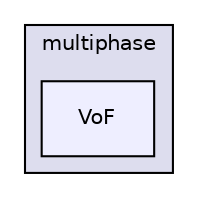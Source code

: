 digraph "applications/solvers/multiphase/VoF" {
  bgcolor=transparent;
  compound=true
  node [ fontsize="10", fontname="Helvetica"];
  edge [ labelfontsize="10", labelfontname="Helvetica"];
  subgraph clusterdir_d62a5a20700de1cb9696e405d497a576 {
    graph [ bgcolor="#ddddee", pencolor="black", label="multiphase" fontname="Helvetica", fontsize="10", URL="dir_d62a5a20700de1cb9696e405d497a576.html"]
  dir_cfe487b9a1ffbcf0a88127011618677b [shape=box, label="VoF", style="filled", fillcolor="#eeeeff", pencolor="black", URL="dir_cfe487b9a1ffbcf0a88127011618677b.html"];
  }
}
